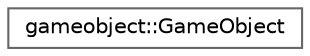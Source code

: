 digraph "Graphical Class Hierarchy"
{
 // LATEX_PDF_SIZE
  bgcolor="transparent";
  edge [fontname=Helvetica,fontsize=10,labelfontname=Helvetica,labelfontsize=10];
  node [fontname=Helvetica,fontsize=10,shape=box,height=0.2,width=0.4];
  rankdir="LR";
  Node0 [id="Node000000",label="gameobject::GameObject",height=0.2,width=0.4,color="grey40", fillcolor="white", style="filled",URL="$classgameobject_1_1_game_object.html",tooltip="Represents an entity in the game world."];
}
